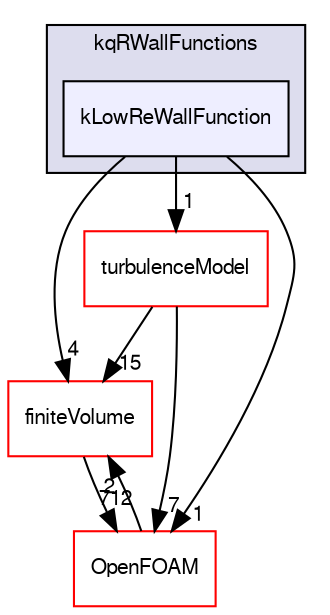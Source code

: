 digraph "src/turbulenceModels/incompressible/RAS/derivedFvPatchFields/wallFunctions/kqRWallFunctions/kLowReWallFunction" {
  bgcolor=transparent;
  compound=true
  node [ fontsize="10", fontname="FreeSans"];
  edge [ labelfontsize="10", labelfontname="FreeSans"];
  subgraph clusterdir_4ce91fbf7eaa298d4d3d7b634d61f2bb {
    graph [ bgcolor="#ddddee", pencolor="black", label="kqRWallFunctions" fontname="FreeSans", fontsize="10", URL="dir_4ce91fbf7eaa298d4d3d7b634d61f2bb.html"]
  dir_f9f0d13643809d97a65adb33098dc9e8 [shape=box, label="kLowReWallFunction", style="filled", fillcolor="#eeeeff", pencolor="black", URL="dir_f9f0d13643809d97a65adb33098dc9e8.html"];
  }
  dir_9bd15774b555cf7259a6fa18f99fe99b [shape=box label="finiteVolume" color="red" URL="dir_9bd15774b555cf7259a6fa18f99fe99b.html"];
  dir_e925f7b23c72cb9afcc935be7ce496fe [shape=box label="turbulenceModel" color="red" URL="dir_e925f7b23c72cb9afcc935be7ce496fe.html"];
  dir_c5473ff19b20e6ec4dfe5c310b3778a8 [shape=box label="OpenFOAM" color="red" URL="dir_c5473ff19b20e6ec4dfe5c310b3778a8.html"];
  dir_9bd15774b555cf7259a6fa18f99fe99b->dir_c5473ff19b20e6ec4dfe5c310b3778a8 [headlabel="712", labeldistance=1.5 headhref="dir_000749_001732.html"];
  dir_e925f7b23c72cb9afcc935be7ce496fe->dir_9bd15774b555cf7259a6fa18f99fe99b [headlabel="15", labeldistance=1.5 headhref="dir_000605_000749.html"];
  dir_e925f7b23c72cb9afcc935be7ce496fe->dir_c5473ff19b20e6ec4dfe5c310b3778a8 [headlabel="7", labeldistance=1.5 headhref="dir_000605_001732.html"];
  dir_c5473ff19b20e6ec4dfe5c310b3778a8->dir_9bd15774b555cf7259a6fa18f99fe99b [headlabel="2", labeldistance=1.5 headhref="dir_001732_000749.html"];
  dir_f9f0d13643809d97a65adb33098dc9e8->dir_9bd15774b555cf7259a6fa18f99fe99b [headlabel="4", labeldistance=1.5 headhref="dir_002900_000749.html"];
  dir_f9f0d13643809d97a65adb33098dc9e8->dir_e925f7b23c72cb9afcc935be7ce496fe [headlabel="1", labeldistance=1.5 headhref="dir_002900_000605.html"];
  dir_f9f0d13643809d97a65adb33098dc9e8->dir_c5473ff19b20e6ec4dfe5c310b3778a8 [headlabel="1", labeldistance=1.5 headhref="dir_002900_001732.html"];
}
